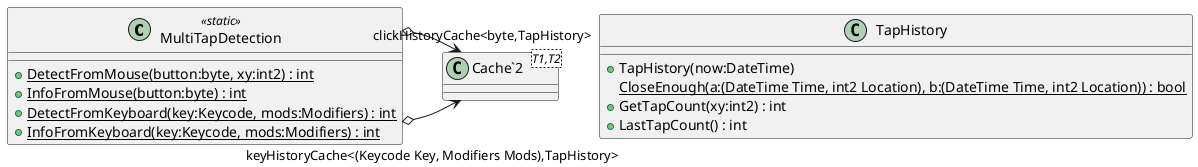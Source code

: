 @startuml
class MultiTapDetection <<static>> {
    + {static} DetectFromMouse(button:byte, xy:int2) : int
    + {static} InfoFromMouse(button:byte) : int
    + {static} DetectFromKeyboard(key:Keycode, mods:Modifiers) : int
    + {static} InfoFromKeyboard(key:Keycode, mods:Modifiers) : int
}
class TapHistory {
    + TapHistory(now:DateTime)
    {static} CloseEnough(a:(DateTime Time, int2 Location), b:(DateTime Time, int2 Location)) : bool
    + GetTapCount(xy:int2) : int
    + LastTapCount() : int
}
class "Cache`2"<T1,T2> {
}
MultiTapDetection o-> "keyHistoryCache<(Keycode Key, Modifiers Mods),TapHistory>" "Cache`2"
MultiTapDetection o-> "clickHistoryCache<byte,TapHistory>" "Cache`2"
@enduml

